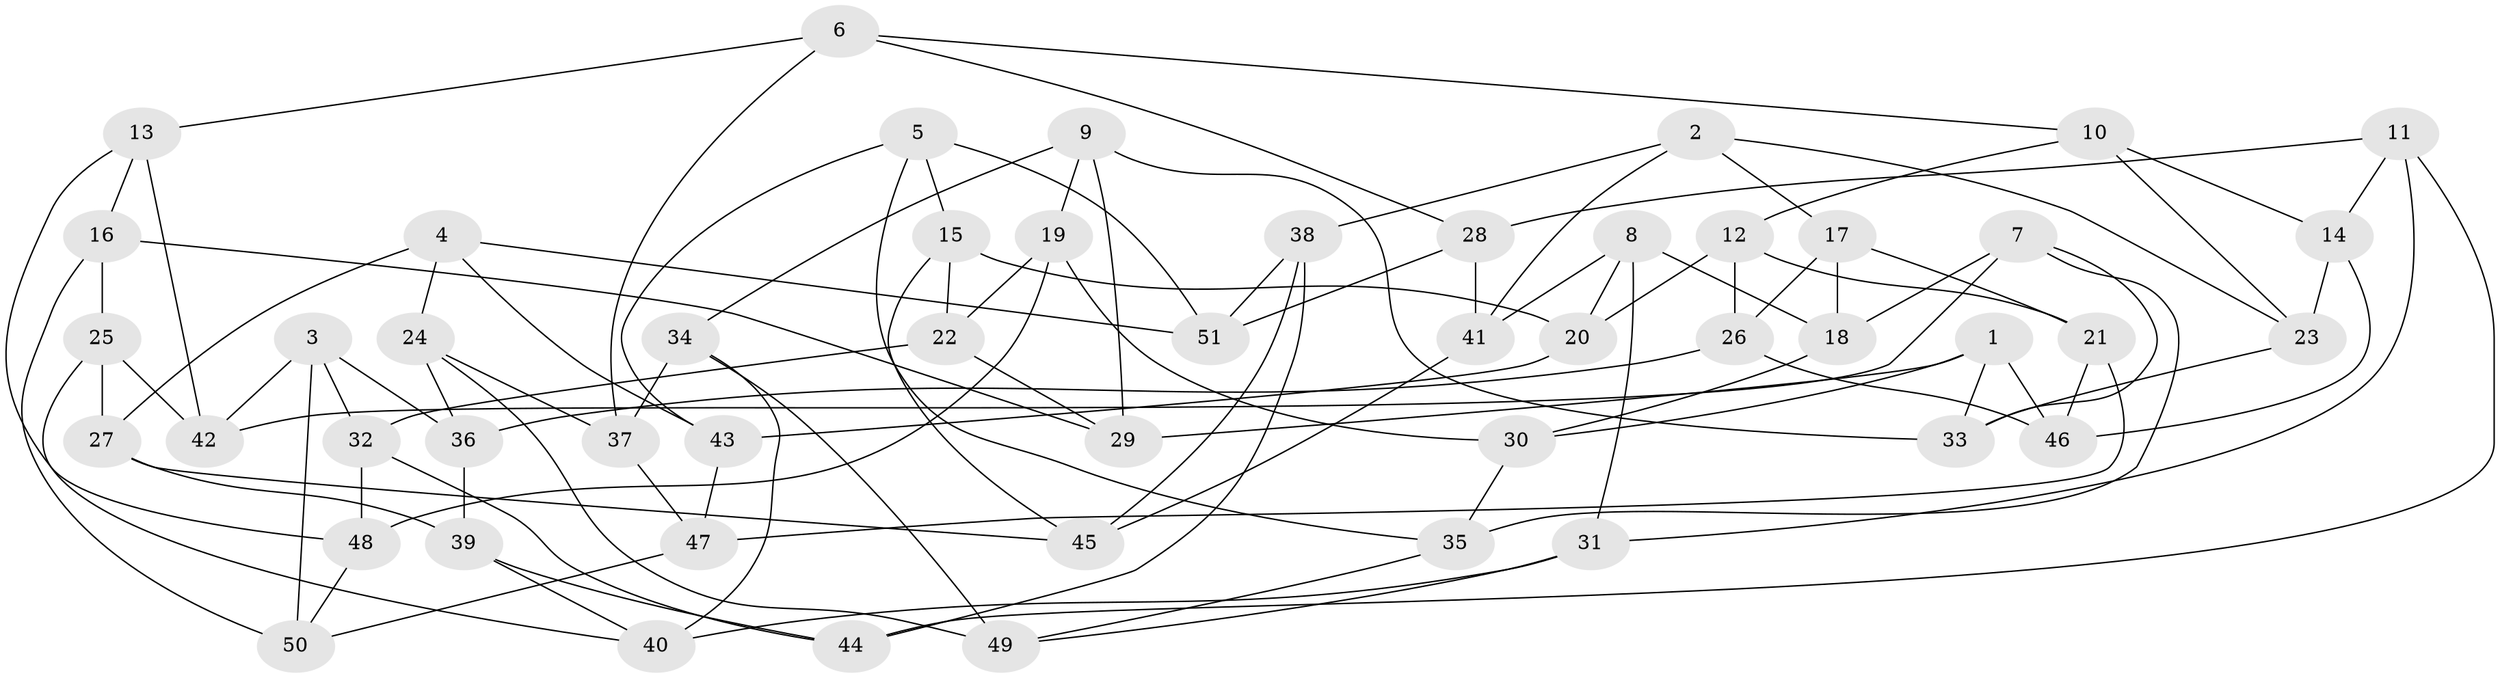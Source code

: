 // Generated by graph-tools (version 1.1) at 2025/50/03/09/25 03:50:49]
// undirected, 51 vertices, 102 edges
graph export_dot {
graph [start="1"]
  node [color=gray90,style=filled];
  1;
  2;
  3;
  4;
  5;
  6;
  7;
  8;
  9;
  10;
  11;
  12;
  13;
  14;
  15;
  16;
  17;
  18;
  19;
  20;
  21;
  22;
  23;
  24;
  25;
  26;
  27;
  28;
  29;
  30;
  31;
  32;
  33;
  34;
  35;
  36;
  37;
  38;
  39;
  40;
  41;
  42;
  43;
  44;
  45;
  46;
  47;
  48;
  49;
  50;
  51;
  1 -- 30;
  1 -- 29;
  1 -- 46;
  1 -- 33;
  2 -- 41;
  2 -- 17;
  2 -- 23;
  2 -- 38;
  3 -- 32;
  3 -- 42;
  3 -- 36;
  3 -- 50;
  4 -- 24;
  4 -- 27;
  4 -- 51;
  4 -- 43;
  5 -- 51;
  5 -- 35;
  5 -- 15;
  5 -- 43;
  6 -- 13;
  6 -- 37;
  6 -- 28;
  6 -- 10;
  7 -- 18;
  7 -- 33;
  7 -- 42;
  7 -- 35;
  8 -- 20;
  8 -- 18;
  8 -- 41;
  8 -- 31;
  9 -- 29;
  9 -- 19;
  9 -- 34;
  9 -- 33;
  10 -- 14;
  10 -- 12;
  10 -- 23;
  11 -- 44;
  11 -- 28;
  11 -- 31;
  11 -- 14;
  12 -- 20;
  12 -- 26;
  12 -- 21;
  13 -- 16;
  13 -- 48;
  13 -- 42;
  14 -- 46;
  14 -- 23;
  15 -- 20;
  15 -- 22;
  15 -- 45;
  16 -- 50;
  16 -- 29;
  16 -- 25;
  17 -- 21;
  17 -- 26;
  17 -- 18;
  18 -- 30;
  19 -- 30;
  19 -- 22;
  19 -- 48;
  20 -- 43;
  21 -- 46;
  21 -- 47;
  22 -- 32;
  22 -- 29;
  23 -- 33;
  24 -- 37;
  24 -- 36;
  24 -- 49;
  25 -- 27;
  25 -- 42;
  25 -- 40;
  26 -- 36;
  26 -- 46;
  27 -- 45;
  27 -- 39;
  28 -- 41;
  28 -- 51;
  30 -- 35;
  31 -- 40;
  31 -- 49;
  32 -- 44;
  32 -- 48;
  34 -- 37;
  34 -- 40;
  34 -- 49;
  35 -- 49;
  36 -- 39;
  37 -- 47;
  38 -- 45;
  38 -- 44;
  38 -- 51;
  39 -- 40;
  39 -- 44;
  41 -- 45;
  43 -- 47;
  47 -- 50;
  48 -- 50;
}

